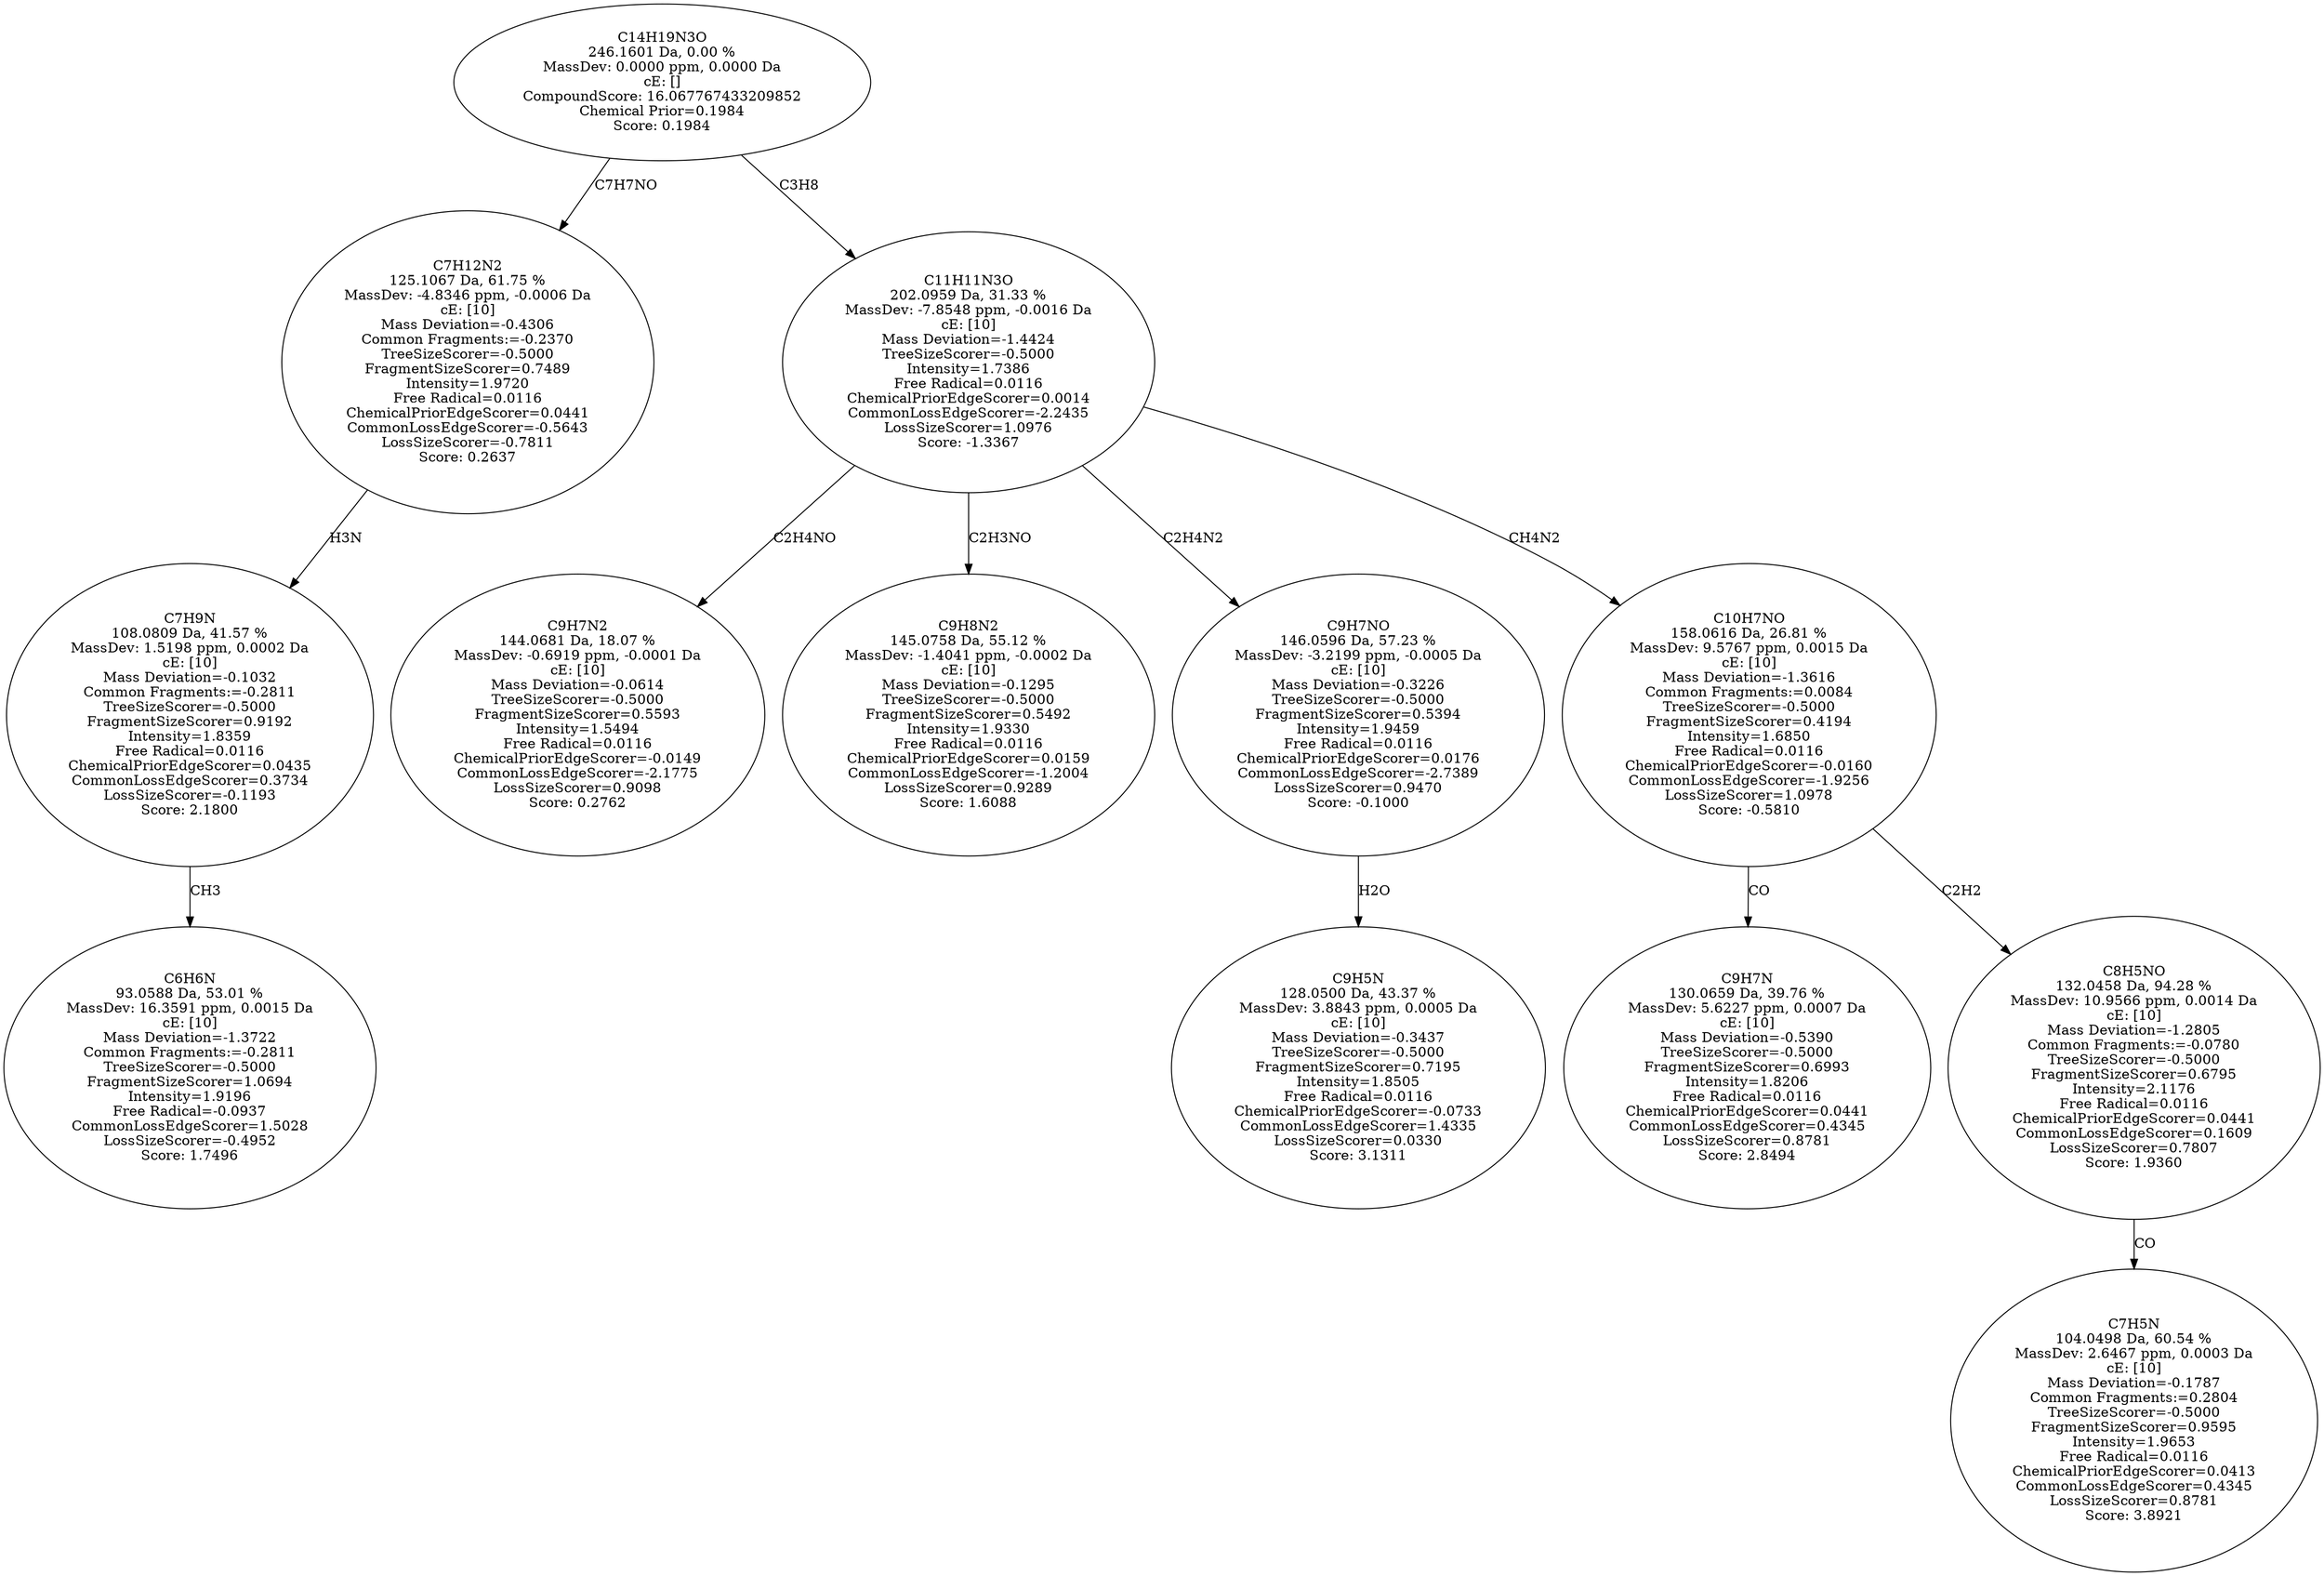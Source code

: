 strict digraph {
v1 [label="C6H6N\n93.0588 Da, 53.01 %\nMassDev: 16.3591 ppm, 0.0015 Da\ncE: [10]\nMass Deviation=-1.3722\nCommon Fragments:=-0.2811\nTreeSizeScorer=-0.5000\nFragmentSizeScorer=1.0694\nIntensity=1.9196\nFree Radical=-0.0937\nCommonLossEdgeScorer=1.5028\nLossSizeScorer=-0.4952\nScore: 1.7496"];
v2 [label="C7H9N\n108.0809 Da, 41.57 %\nMassDev: 1.5198 ppm, 0.0002 Da\ncE: [10]\nMass Deviation=-0.1032\nCommon Fragments:=-0.2811\nTreeSizeScorer=-0.5000\nFragmentSizeScorer=0.9192\nIntensity=1.8359\nFree Radical=0.0116\nChemicalPriorEdgeScorer=0.0435\nCommonLossEdgeScorer=0.3734\nLossSizeScorer=-0.1193\nScore: 2.1800"];
v3 [label="C7H12N2\n125.1067 Da, 61.75 %\nMassDev: -4.8346 ppm, -0.0006 Da\ncE: [10]\nMass Deviation=-0.4306\nCommon Fragments:=-0.2370\nTreeSizeScorer=-0.5000\nFragmentSizeScorer=0.7489\nIntensity=1.9720\nFree Radical=0.0116\nChemicalPriorEdgeScorer=0.0441\nCommonLossEdgeScorer=-0.5643\nLossSizeScorer=-0.7811\nScore: 0.2637"];
v4 [label="C9H7N2\n144.0681 Da, 18.07 %\nMassDev: -0.6919 ppm, -0.0001 Da\ncE: [10]\nMass Deviation=-0.0614\nTreeSizeScorer=-0.5000\nFragmentSizeScorer=0.5593\nIntensity=1.5494\nFree Radical=0.0116\nChemicalPriorEdgeScorer=-0.0149\nCommonLossEdgeScorer=-2.1775\nLossSizeScorer=0.9098\nScore: 0.2762"];
v5 [label="C9H8N2\n145.0758 Da, 55.12 %\nMassDev: -1.4041 ppm, -0.0002 Da\ncE: [10]\nMass Deviation=-0.1295\nTreeSizeScorer=-0.5000\nFragmentSizeScorer=0.5492\nIntensity=1.9330\nFree Radical=0.0116\nChemicalPriorEdgeScorer=0.0159\nCommonLossEdgeScorer=-1.2004\nLossSizeScorer=0.9289\nScore: 1.6088"];
v6 [label="C9H5N\n128.0500 Da, 43.37 %\nMassDev: 3.8843 ppm, 0.0005 Da\ncE: [10]\nMass Deviation=-0.3437\nTreeSizeScorer=-0.5000\nFragmentSizeScorer=0.7195\nIntensity=1.8505\nFree Radical=0.0116\nChemicalPriorEdgeScorer=-0.0733\nCommonLossEdgeScorer=1.4335\nLossSizeScorer=0.0330\nScore: 3.1311"];
v7 [label="C9H7NO\n146.0596 Da, 57.23 %\nMassDev: -3.2199 ppm, -0.0005 Da\ncE: [10]\nMass Deviation=-0.3226\nTreeSizeScorer=-0.5000\nFragmentSizeScorer=0.5394\nIntensity=1.9459\nFree Radical=0.0116\nChemicalPriorEdgeScorer=0.0176\nCommonLossEdgeScorer=-2.7389\nLossSizeScorer=0.9470\nScore: -0.1000"];
v8 [label="C9H7N\n130.0659 Da, 39.76 %\nMassDev: 5.6227 ppm, 0.0007 Da\ncE: [10]\nMass Deviation=-0.5390\nTreeSizeScorer=-0.5000\nFragmentSizeScorer=0.6993\nIntensity=1.8206\nFree Radical=0.0116\nChemicalPriorEdgeScorer=0.0441\nCommonLossEdgeScorer=0.4345\nLossSizeScorer=0.8781\nScore: 2.8494"];
v9 [label="C7H5N\n104.0498 Da, 60.54 %\nMassDev: 2.6467 ppm, 0.0003 Da\ncE: [10]\nMass Deviation=-0.1787\nCommon Fragments:=0.2804\nTreeSizeScorer=-0.5000\nFragmentSizeScorer=0.9595\nIntensity=1.9653\nFree Radical=0.0116\nChemicalPriorEdgeScorer=0.0413\nCommonLossEdgeScorer=0.4345\nLossSizeScorer=0.8781\nScore: 3.8921"];
v10 [label="C8H5NO\n132.0458 Da, 94.28 %\nMassDev: 10.9566 ppm, 0.0014 Da\ncE: [10]\nMass Deviation=-1.2805\nCommon Fragments:=-0.0780\nTreeSizeScorer=-0.5000\nFragmentSizeScorer=0.6795\nIntensity=2.1176\nFree Radical=0.0116\nChemicalPriorEdgeScorer=0.0441\nCommonLossEdgeScorer=0.1609\nLossSizeScorer=0.7807\nScore: 1.9360"];
v11 [label="C10H7NO\n158.0616 Da, 26.81 %\nMassDev: 9.5767 ppm, 0.0015 Da\ncE: [10]\nMass Deviation=-1.3616\nCommon Fragments:=0.0084\nTreeSizeScorer=-0.5000\nFragmentSizeScorer=0.4194\nIntensity=1.6850\nFree Radical=0.0116\nChemicalPriorEdgeScorer=-0.0160\nCommonLossEdgeScorer=-1.9256\nLossSizeScorer=1.0978\nScore: -0.5810"];
v12 [label="C11H11N3O\n202.0959 Da, 31.33 %\nMassDev: -7.8548 ppm, -0.0016 Da\ncE: [10]\nMass Deviation=-1.4424\nTreeSizeScorer=-0.5000\nIntensity=1.7386\nFree Radical=0.0116\nChemicalPriorEdgeScorer=0.0014\nCommonLossEdgeScorer=-2.2435\nLossSizeScorer=1.0976\nScore: -1.3367"];
v13 [label="C14H19N3O\n246.1601 Da, 0.00 %\nMassDev: 0.0000 ppm, 0.0000 Da\ncE: []\nCompoundScore: 16.067767433209852\nChemical Prior=0.1984\nScore: 0.1984"];
v2 -> v1 [label="CH3"];
v3 -> v2 [label="H3N"];
v13 -> v3 [label="C7H7NO"];
v12 -> v4 [label="C2H4NO"];
v12 -> v5 [label="C2H3NO"];
v7 -> v6 [label="H2O"];
v12 -> v7 [label="C2H4N2"];
v11 -> v8 [label="CO"];
v10 -> v9 [label="CO"];
v11 -> v10 [label="C2H2"];
v12 -> v11 [label="CH4N2"];
v13 -> v12 [label="C3H8"];
}